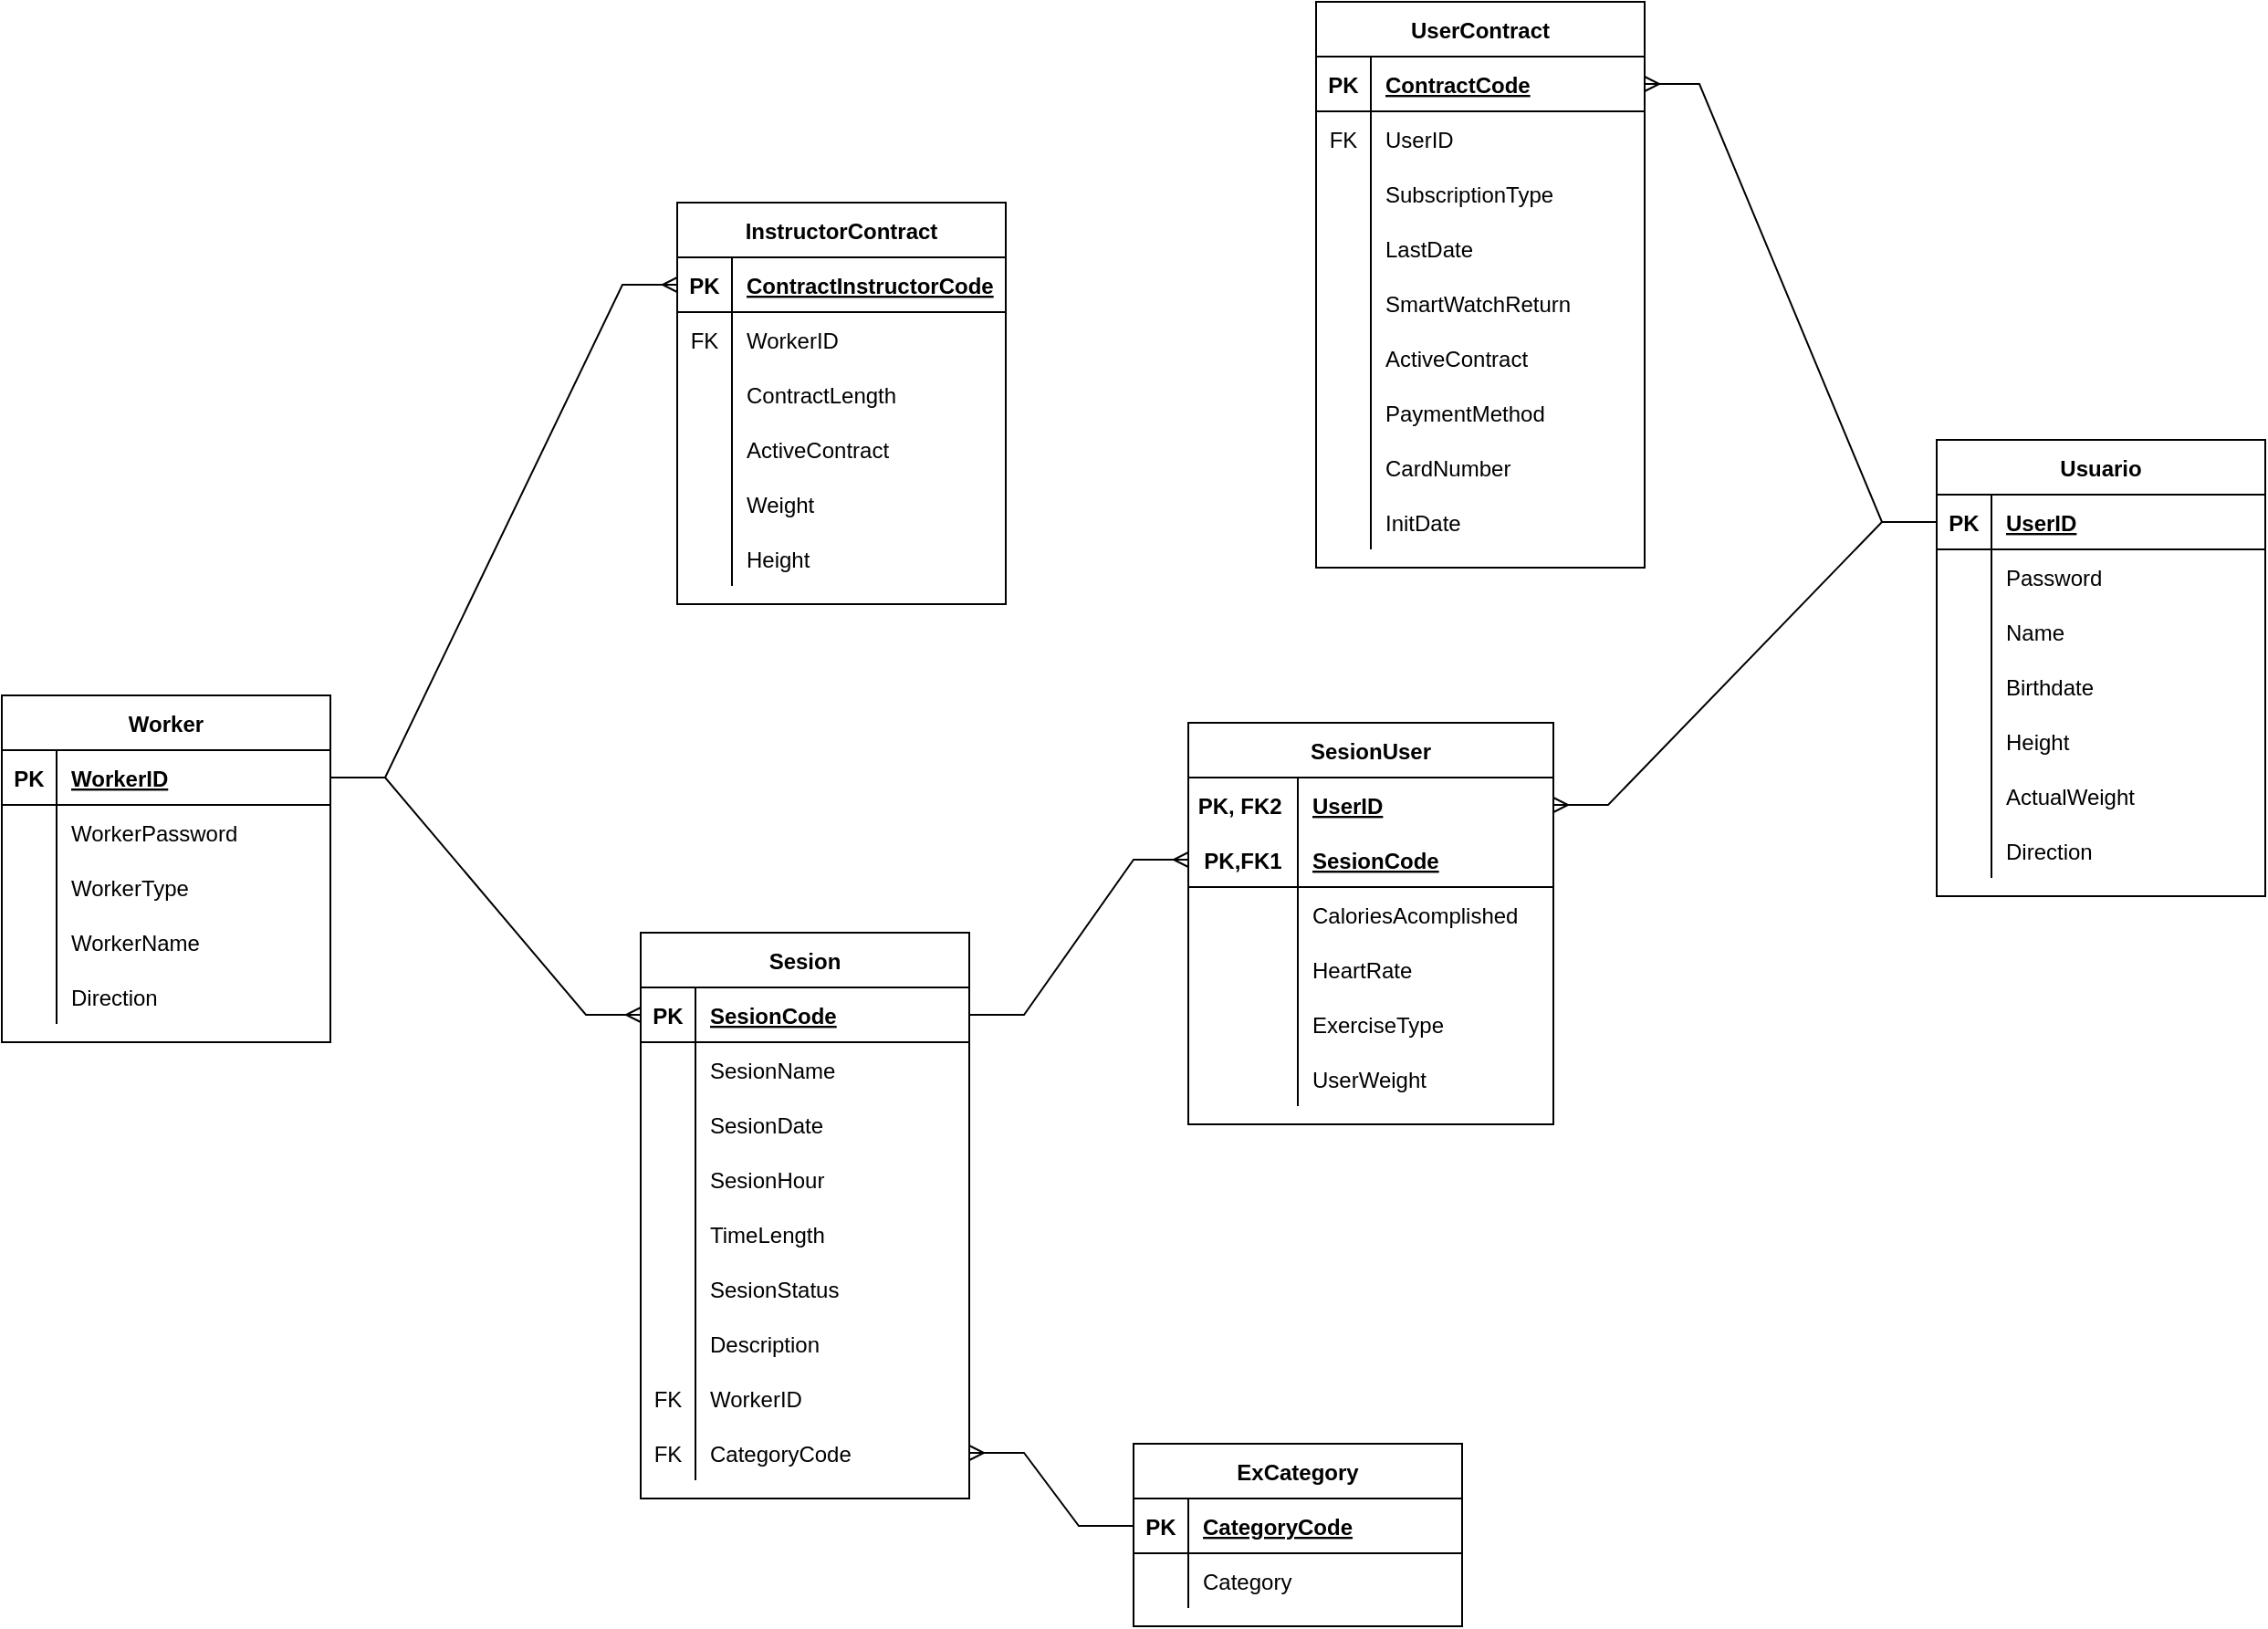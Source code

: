 <mxfile version="20.4.1" type="device"><diagram id="2wu5VuCQ81e-Qi7Xq5Xf" name="Page-1"><mxGraphModel dx="1895" dy="1621" grid="1" gridSize="10" guides="1" tooltips="1" connect="1" arrows="1" fold="1" page="1" pageScale="1" pageWidth="827" pageHeight="1169" math="0" shadow="0"><root><mxCell id="0"/><mxCell id="1" parent="0"/><mxCell id="3SEWn4hXWd2Xl6U1irHS-1" value="Usuario" style="shape=table;startSize=30;container=1;collapsible=1;childLayout=tableLayout;fixedRows=1;rowLines=0;fontStyle=1;align=center;resizeLast=1;" parent="1" vertex="1"><mxGeometry x="950" y="-30" width="180" height="250" as="geometry"/></mxCell><mxCell id="3SEWn4hXWd2Xl6U1irHS-2" value="" style="shape=tableRow;horizontal=0;startSize=0;swimlaneHead=0;swimlaneBody=0;fillColor=none;collapsible=0;dropTarget=0;points=[[0,0.5],[1,0.5]];portConstraint=eastwest;top=0;left=0;right=0;bottom=1;" parent="3SEWn4hXWd2Xl6U1irHS-1" vertex="1"><mxGeometry y="30" width="180" height="30" as="geometry"/></mxCell><mxCell id="3SEWn4hXWd2Xl6U1irHS-3" value="PK" style="shape=partialRectangle;connectable=0;fillColor=none;top=0;left=0;bottom=0;right=0;fontStyle=1;overflow=hidden;" parent="3SEWn4hXWd2Xl6U1irHS-2" vertex="1"><mxGeometry width="30" height="30" as="geometry"><mxRectangle width="30" height="30" as="alternateBounds"/></mxGeometry></mxCell><mxCell id="3SEWn4hXWd2Xl6U1irHS-4" value="UserID" style="shape=partialRectangle;connectable=0;fillColor=none;top=0;left=0;bottom=0;right=0;align=left;spacingLeft=6;fontStyle=5;overflow=hidden;" parent="3SEWn4hXWd2Xl6U1irHS-2" vertex="1"><mxGeometry x="30" width="150" height="30" as="geometry"><mxRectangle width="150" height="30" as="alternateBounds"/></mxGeometry></mxCell><mxCell id="QsmNoFW1q3Czx8_LnuzQ-4" style="shape=tableRow;horizontal=0;startSize=0;swimlaneHead=0;swimlaneBody=0;fillColor=none;collapsible=0;dropTarget=0;points=[[0,0.5],[1,0.5]];portConstraint=eastwest;top=0;left=0;right=0;bottom=0;" parent="3SEWn4hXWd2Xl6U1irHS-1" vertex="1"><mxGeometry y="60" width="180" height="30" as="geometry"/></mxCell><mxCell id="QsmNoFW1q3Czx8_LnuzQ-5" style="shape=partialRectangle;connectable=0;fillColor=none;top=0;left=0;bottom=0;right=0;editable=1;overflow=hidden;" parent="QsmNoFW1q3Czx8_LnuzQ-4" vertex="1"><mxGeometry width="30" height="30" as="geometry"><mxRectangle width="30" height="30" as="alternateBounds"/></mxGeometry></mxCell><mxCell id="QsmNoFW1q3Czx8_LnuzQ-6" value="Password" style="shape=partialRectangle;connectable=0;fillColor=none;top=0;left=0;bottom=0;right=0;align=left;spacingLeft=6;overflow=hidden;" parent="QsmNoFW1q3Czx8_LnuzQ-4" vertex="1"><mxGeometry x="30" width="150" height="30" as="geometry"><mxRectangle width="150" height="30" as="alternateBounds"/></mxGeometry></mxCell><mxCell id="3SEWn4hXWd2Xl6U1irHS-5" value="" style="shape=tableRow;horizontal=0;startSize=0;swimlaneHead=0;swimlaneBody=0;fillColor=none;collapsible=0;dropTarget=0;points=[[0,0.5],[1,0.5]];portConstraint=eastwest;top=0;left=0;right=0;bottom=0;" parent="3SEWn4hXWd2Xl6U1irHS-1" vertex="1"><mxGeometry y="90" width="180" height="30" as="geometry"/></mxCell><mxCell id="3SEWn4hXWd2Xl6U1irHS-6" value="" style="shape=partialRectangle;connectable=0;fillColor=none;top=0;left=0;bottom=0;right=0;editable=1;overflow=hidden;" parent="3SEWn4hXWd2Xl6U1irHS-5" vertex="1"><mxGeometry width="30" height="30" as="geometry"><mxRectangle width="30" height="30" as="alternateBounds"/></mxGeometry></mxCell><mxCell id="3SEWn4hXWd2Xl6U1irHS-7" value="Name" style="shape=partialRectangle;connectable=0;fillColor=none;top=0;left=0;bottom=0;right=0;align=left;spacingLeft=6;overflow=hidden;" parent="3SEWn4hXWd2Xl6U1irHS-5" vertex="1"><mxGeometry x="30" width="150" height="30" as="geometry"><mxRectangle width="150" height="30" as="alternateBounds"/></mxGeometry></mxCell><mxCell id="3SEWn4hXWd2Xl6U1irHS-8" value="" style="shape=tableRow;horizontal=0;startSize=0;swimlaneHead=0;swimlaneBody=0;fillColor=none;collapsible=0;dropTarget=0;points=[[0,0.5],[1,0.5]];portConstraint=eastwest;top=0;left=0;right=0;bottom=0;" parent="3SEWn4hXWd2Xl6U1irHS-1" vertex="1"><mxGeometry y="120" width="180" height="30" as="geometry"/></mxCell><mxCell id="3SEWn4hXWd2Xl6U1irHS-9" value="" style="shape=partialRectangle;connectable=0;fillColor=none;top=0;left=0;bottom=0;right=0;editable=1;overflow=hidden;" parent="3SEWn4hXWd2Xl6U1irHS-8" vertex="1"><mxGeometry width="30" height="30" as="geometry"><mxRectangle width="30" height="30" as="alternateBounds"/></mxGeometry></mxCell><mxCell id="3SEWn4hXWd2Xl6U1irHS-10" value="Birthdate" style="shape=partialRectangle;connectable=0;fillColor=none;top=0;left=0;bottom=0;right=0;align=left;spacingLeft=6;overflow=hidden;" parent="3SEWn4hXWd2Xl6U1irHS-8" vertex="1"><mxGeometry x="30" width="150" height="30" as="geometry"><mxRectangle width="150" height="30" as="alternateBounds"/></mxGeometry></mxCell><mxCell id="3SEWn4hXWd2Xl6U1irHS-11" value="" style="shape=tableRow;horizontal=0;startSize=0;swimlaneHead=0;swimlaneBody=0;fillColor=none;collapsible=0;dropTarget=0;points=[[0,0.5],[1,0.5]];portConstraint=eastwest;top=0;left=0;right=0;bottom=0;" parent="3SEWn4hXWd2Xl6U1irHS-1" vertex="1"><mxGeometry y="150" width="180" height="30" as="geometry"/></mxCell><mxCell id="3SEWn4hXWd2Xl6U1irHS-12" value="" style="shape=partialRectangle;connectable=0;fillColor=none;top=0;left=0;bottom=0;right=0;editable=1;overflow=hidden;" parent="3SEWn4hXWd2Xl6U1irHS-11" vertex="1"><mxGeometry width="30" height="30" as="geometry"><mxRectangle width="30" height="30" as="alternateBounds"/></mxGeometry></mxCell><mxCell id="3SEWn4hXWd2Xl6U1irHS-13" value="Height" style="shape=partialRectangle;connectable=0;fillColor=none;top=0;left=0;bottom=0;right=0;align=left;spacingLeft=6;overflow=hidden;" parent="3SEWn4hXWd2Xl6U1irHS-11" vertex="1"><mxGeometry x="30" width="150" height="30" as="geometry"><mxRectangle width="150" height="30" as="alternateBounds"/></mxGeometry></mxCell><mxCell id="3SEWn4hXWd2Xl6U1irHS-14" style="shape=tableRow;horizontal=0;startSize=0;swimlaneHead=0;swimlaneBody=0;fillColor=none;collapsible=0;dropTarget=0;points=[[0,0.5],[1,0.5]];portConstraint=eastwest;top=0;left=0;right=0;bottom=0;" parent="3SEWn4hXWd2Xl6U1irHS-1" vertex="1"><mxGeometry y="180" width="180" height="30" as="geometry"/></mxCell><mxCell id="3SEWn4hXWd2Xl6U1irHS-15" style="shape=partialRectangle;connectable=0;fillColor=none;top=0;left=0;bottom=0;right=0;editable=1;overflow=hidden;" parent="3SEWn4hXWd2Xl6U1irHS-14" vertex="1"><mxGeometry width="30" height="30" as="geometry"><mxRectangle width="30" height="30" as="alternateBounds"/></mxGeometry></mxCell><mxCell id="3SEWn4hXWd2Xl6U1irHS-16" value="ActualWeight" style="shape=partialRectangle;connectable=0;fillColor=none;top=0;left=0;bottom=0;right=0;align=left;spacingLeft=6;overflow=hidden;" parent="3SEWn4hXWd2Xl6U1irHS-14" vertex="1"><mxGeometry x="30" width="150" height="30" as="geometry"><mxRectangle width="150" height="30" as="alternateBounds"/></mxGeometry></mxCell><mxCell id="3SEWn4hXWd2Xl6U1irHS-46" style="shape=tableRow;horizontal=0;startSize=0;swimlaneHead=0;swimlaneBody=0;fillColor=none;collapsible=0;dropTarget=0;points=[[0,0.5],[1,0.5]];portConstraint=eastwest;top=0;left=0;right=0;bottom=0;" parent="3SEWn4hXWd2Xl6U1irHS-1" vertex="1"><mxGeometry y="210" width="180" height="30" as="geometry"/></mxCell><mxCell id="3SEWn4hXWd2Xl6U1irHS-47" style="shape=partialRectangle;connectable=0;fillColor=none;top=0;left=0;bottom=0;right=0;editable=1;overflow=hidden;" parent="3SEWn4hXWd2Xl6U1irHS-46" vertex="1"><mxGeometry width="30" height="30" as="geometry"><mxRectangle width="30" height="30" as="alternateBounds"/></mxGeometry></mxCell><mxCell id="3SEWn4hXWd2Xl6U1irHS-48" value="Direction" style="shape=partialRectangle;connectable=0;fillColor=none;top=0;left=0;bottom=0;right=0;align=left;spacingLeft=6;overflow=hidden;" parent="3SEWn4hXWd2Xl6U1irHS-46" vertex="1"><mxGeometry x="30" width="150" height="30" as="geometry"><mxRectangle width="150" height="30" as="alternateBounds"/></mxGeometry></mxCell><mxCell id="3SEWn4hXWd2Xl6U1irHS-20" value="Worker" style="shape=table;startSize=30;container=1;collapsible=1;childLayout=tableLayout;fixedRows=1;rowLines=0;fontStyle=1;align=center;resizeLast=1;" parent="1" vertex="1"><mxGeometry x="-110" y="110" width="180" height="190" as="geometry"/></mxCell><mxCell id="3SEWn4hXWd2Xl6U1irHS-21" value="" style="shape=tableRow;horizontal=0;startSize=0;swimlaneHead=0;swimlaneBody=0;fillColor=none;collapsible=0;dropTarget=0;points=[[0,0.5],[1,0.5]];portConstraint=eastwest;top=0;left=0;right=0;bottom=1;" parent="3SEWn4hXWd2Xl6U1irHS-20" vertex="1"><mxGeometry y="30" width="180" height="30" as="geometry"/></mxCell><mxCell id="3SEWn4hXWd2Xl6U1irHS-22" value="PK" style="shape=partialRectangle;connectable=0;fillColor=none;top=0;left=0;bottom=0;right=0;fontStyle=1;overflow=hidden;" parent="3SEWn4hXWd2Xl6U1irHS-21" vertex="1"><mxGeometry width="30" height="30" as="geometry"><mxRectangle width="30" height="30" as="alternateBounds"/></mxGeometry></mxCell><mxCell id="3SEWn4hXWd2Xl6U1irHS-23" value="WorkerID" style="shape=partialRectangle;connectable=0;fillColor=none;top=0;left=0;bottom=0;right=0;align=left;spacingLeft=6;fontStyle=5;overflow=hidden;" parent="3SEWn4hXWd2Xl6U1irHS-21" vertex="1"><mxGeometry x="30" width="150" height="30" as="geometry"><mxRectangle width="150" height="30" as="alternateBounds"/></mxGeometry></mxCell><mxCell id="3SEWn4hXWd2Xl6U1irHS-24" value="" style="shape=tableRow;horizontal=0;startSize=0;swimlaneHead=0;swimlaneBody=0;fillColor=none;collapsible=0;dropTarget=0;points=[[0,0.5],[1,0.5]];portConstraint=eastwest;top=0;left=0;right=0;bottom=0;" parent="3SEWn4hXWd2Xl6U1irHS-20" vertex="1"><mxGeometry y="60" width="180" height="30" as="geometry"/></mxCell><mxCell id="3SEWn4hXWd2Xl6U1irHS-25" value="" style="shape=partialRectangle;connectable=0;fillColor=none;top=0;left=0;bottom=0;right=0;editable=1;overflow=hidden;" parent="3SEWn4hXWd2Xl6U1irHS-24" vertex="1"><mxGeometry width="30" height="30" as="geometry"><mxRectangle width="30" height="30" as="alternateBounds"/></mxGeometry></mxCell><mxCell id="3SEWn4hXWd2Xl6U1irHS-26" value="WorkerPassword" style="shape=partialRectangle;connectable=0;fillColor=none;top=0;left=0;bottom=0;right=0;align=left;spacingLeft=6;overflow=hidden;" parent="3SEWn4hXWd2Xl6U1irHS-24" vertex="1"><mxGeometry x="30" width="150" height="30" as="geometry"><mxRectangle width="150" height="30" as="alternateBounds"/></mxGeometry></mxCell><mxCell id="uvGZCK8V1B2sqgAvfeRW-10" value="" style="shape=tableRow;horizontal=0;startSize=0;swimlaneHead=0;swimlaneBody=0;fillColor=none;collapsible=0;dropTarget=0;points=[[0,0.5],[1,0.5]];portConstraint=eastwest;top=0;left=0;right=0;bottom=0;" vertex="1" parent="3SEWn4hXWd2Xl6U1irHS-20"><mxGeometry y="90" width="180" height="30" as="geometry"/></mxCell><mxCell id="uvGZCK8V1B2sqgAvfeRW-11" value="" style="shape=partialRectangle;connectable=0;fillColor=none;top=0;left=0;bottom=0;right=0;editable=1;overflow=hidden;" vertex="1" parent="uvGZCK8V1B2sqgAvfeRW-10"><mxGeometry width="30" height="30" as="geometry"><mxRectangle width="30" height="30" as="alternateBounds"/></mxGeometry></mxCell><mxCell id="uvGZCK8V1B2sqgAvfeRW-12" value="WorkerType" style="shape=partialRectangle;connectable=0;fillColor=none;top=0;left=0;bottom=0;right=0;align=left;spacingLeft=6;overflow=hidden;" vertex="1" parent="uvGZCK8V1B2sqgAvfeRW-10"><mxGeometry x="30" width="150" height="30" as="geometry"><mxRectangle width="150" height="30" as="alternateBounds"/></mxGeometry></mxCell><mxCell id="3SEWn4hXWd2Xl6U1irHS-27" value="" style="shape=tableRow;horizontal=0;startSize=0;swimlaneHead=0;swimlaneBody=0;fillColor=none;collapsible=0;dropTarget=0;points=[[0,0.5],[1,0.5]];portConstraint=eastwest;top=0;left=0;right=0;bottom=0;" parent="3SEWn4hXWd2Xl6U1irHS-20" vertex="1"><mxGeometry y="120" width="180" height="30" as="geometry"/></mxCell><mxCell id="3SEWn4hXWd2Xl6U1irHS-28" value="" style="shape=partialRectangle;connectable=0;fillColor=none;top=0;left=0;bottom=0;right=0;editable=1;overflow=hidden;" parent="3SEWn4hXWd2Xl6U1irHS-27" vertex="1"><mxGeometry width="30" height="30" as="geometry"><mxRectangle width="30" height="30" as="alternateBounds"/></mxGeometry></mxCell><mxCell id="3SEWn4hXWd2Xl6U1irHS-29" value="WorkerName" style="shape=partialRectangle;connectable=0;fillColor=none;top=0;left=0;bottom=0;right=0;align=left;spacingLeft=6;overflow=hidden;" parent="3SEWn4hXWd2Xl6U1irHS-27" vertex="1"><mxGeometry x="30" width="150" height="30" as="geometry"><mxRectangle width="150" height="30" as="alternateBounds"/></mxGeometry></mxCell><mxCell id="3SEWn4hXWd2Xl6U1irHS-30" value="" style="shape=tableRow;horizontal=0;startSize=0;swimlaneHead=0;swimlaneBody=0;fillColor=none;collapsible=0;dropTarget=0;points=[[0,0.5],[1,0.5]];portConstraint=eastwest;top=0;left=0;right=0;bottom=0;" parent="3SEWn4hXWd2Xl6U1irHS-20" vertex="1"><mxGeometry y="150" width="180" height="30" as="geometry"/></mxCell><mxCell id="3SEWn4hXWd2Xl6U1irHS-31" value="" style="shape=partialRectangle;connectable=0;fillColor=none;top=0;left=0;bottom=0;right=0;editable=1;overflow=hidden;" parent="3SEWn4hXWd2Xl6U1irHS-30" vertex="1"><mxGeometry width="30" height="30" as="geometry"><mxRectangle width="30" height="30" as="alternateBounds"/></mxGeometry></mxCell><mxCell id="3SEWn4hXWd2Xl6U1irHS-32" value="Direction" style="shape=partialRectangle;connectable=0;fillColor=none;top=0;left=0;bottom=0;right=0;align=left;spacingLeft=6;overflow=hidden;" parent="3SEWn4hXWd2Xl6U1irHS-30" vertex="1"><mxGeometry x="30" width="150" height="30" as="geometry"><mxRectangle width="150" height="30" as="alternateBounds"/></mxGeometry></mxCell><mxCell id="3SEWn4hXWd2Xl6U1irHS-33" value="Sesion" style="shape=table;startSize=30;container=1;collapsible=1;childLayout=tableLayout;fixedRows=1;rowLines=0;fontStyle=1;align=center;resizeLast=1;" parent="1" vertex="1"><mxGeometry x="240" y="240" width="180" height="310" as="geometry"/></mxCell><mxCell id="3SEWn4hXWd2Xl6U1irHS-34" value="" style="shape=tableRow;horizontal=0;startSize=0;swimlaneHead=0;swimlaneBody=0;fillColor=none;collapsible=0;dropTarget=0;points=[[0,0.5],[1,0.5]];portConstraint=eastwest;top=0;left=0;right=0;bottom=1;" parent="3SEWn4hXWd2Xl6U1irHS-33" vertex="1"><mxGeometry y="30" width="180" height="30" as="geometry"/></mxCell><mxCell id="3SEWn4hXWd2Xl6U1irHS-35" value="PK" style="shape=partialRectangle;connectable=0;fillColor=none;top=0;left=0;bottom=0;right=0;fontStyle=1;overflow=hidden;" parent="3SEWn4hXWd2Xl6U1irHS-34" vertex="1"><mxGeometry width="30" height="30" as="geometry"><mxRectangle width="30" height="30" as="alternateBounds"/></mxGeometry></mxCell><mxCell id="3SEWn4hXWd2Xl6U1irHS-36" value="SesionCode" style="shape=partialRectangle;connectable=0;fillColor=none;top=0;left=0;bottom=0;right=0;align=left;spacingLeft=6;fontStyle=5;overflow=hidden;" parent="3SEWn4hXWd2Xl6U1irHS-34" vertex="1"><mxGeometry x="30" width="150" height="30" as="geometry"><mxRectangle width="150" height="30" as="alternateBounds"/></mxGeometry></mxCell><mxCell id="QsmNoFW1q3Czx8_LnuzQ-111" style="shape=tableRow;horizontal=0;startSize=0;swimlaneHead=0;swimlaneBody=0;fillColor=none;collapsible=0;dropTarget=0;points=[[0,0.5],[1,0.5]];portConstraint=eastwest;top=0;left=0;right=0;bottom=0;" parent="3SEWn4hXWd2Xl6U1irHS-33" vertex="1"><mxGeometry y="60" width="180" height="30" as="geometry"/></mxCell><mxCell id="QsmNoFW1q3Czx8_LnuzQ-112" style="shape=partialRectangle;connectable=0;fillColor=none;top=0;left=0;bottom=0;right=0;editable=1;overflow=hidden;" parent="QsmNoFW1q3Czx8_LnuzQ-111" vertex="1"><mxGeometry width="30" height="30" as="geometry"><mxRectangle width="30" height="30" as="alternateBounds"/></mxGeometry></mxCell><mxCell id="QsmNoFW1q3Czx8_LnuzQ-113" value="SesionName" style="shape=partialRectangle;connectable=0;fillColor=none;top=0;left=0;bottom=0;right=0;align=left;spacingLeft=6;overflow=hidden;" parent="QsmNoFW1q3Czx8_LnuzQ-111" vertex="1"><mxGeometry x="30" width="150" height="30" as="geometry"><mxRectangle width="150" height="30" as="alternateBounds"/></mxGeometry></mxCell><mxCell id="3SEWn4hXWd2Xl6U1irHS-37" value="" style="shape=tableRow;horizontal=0;startSize=0;swimlaneHead=0;swimlaneBody=0;fillColor=none;collapsible=0;dropTarget=0;points=[[0,0.5],[1,0.5]];portConstraint=eastwest;top=0;left=0;right=0;bottom=0;" parent="3SEWn4hXWd2Xl6U1irHS-33" vertex="1"><mxGeometry y="90" width="180" height="30" as="geometry"/></mxCell><mxCell id="3SEWn4hXWd2Xl6U1irHS-38" value="" style="shape=partialRectangle;connectable=0;fillColor=none;top=0;left=0;bottom=0;right=0;editable=1;overflow=hidden;" parent="3SEWn4hXWd2Xl6U1irHS-37" vertex="1"><mxGeometry width="30" height="30" as="geometry"><mxRectangle width="30" height="30" as="alternateBounds"/></mxGeometry></mxCell><mxCell id="3SEWn4hXWd2Xl6U1irHS-39" value="SesionDate" style="shape=partialRectangle;connectable=0;fillColor=none;top=0;left=0;bottom=0;right=0;align=left;spacingLeft=6;overflow=hidden;" parent="3SEWn4hXWd2Xl6U1irHS-37" vertex="1"><mxGeometry x="30" width="150" height="30" as="geometry"><mxRectangle width="150" height="30" as="alternateBounds"/></mxGeometry></mxCell><mxCell id="3SEWn4hXWd2Xl6U1irHS-40" value="" style="shape=tableRow;horizontal=0;startSize=0;swimlaneHead=0;swimlaneBody=0;fillColor=none;collapsible=0;dropTarget=0;points=[[0,0.5],[1,0.5]];portConstraint=eastwest;top=0;left=0;right=0;bottom=0;" parent="3SEWn4hXWd2Xl6U1irHS-33" vertex="1"><mxGeometry y="120" width="180" height="30" as="geometry"/></mxCell><mxCell id="3SEWn4hXWd2Xl6U1irHS-41" value="" style="shape=partialRectangle;connectable=0;fillColor=none;top=0;left=0;bottom=0;right=0;editable=1;overflow=hidden;" parent="3SEWn4hXWd2Xl6U1irHS-40" vertex="1"><mxGeometry width="30" height="30" as="geometry"><mxRectangle width="30" height="30" as="alternateBounds"/></mxGeometry></mxCell><mxCell id="3SEWn4hXWd2Xl6U1irHS-42" value="SesionHour" style="shape=partialRectangle;connectable=0;fillColor=none;top=0;left=0;bottom=0;right=0;align=left;spacingLeft=6;overflow=hidden;" parent="3SEWn4hXWd2Xl6U1irHS-40" vertex="1"><mxGeometry x="30" width="150" height="30" as="geometry"><mxRectangle width="150" height="30" as="alternateBounds"/></mxGeometry></mxCell><mxCell id="uvGZCK8V1B2sqgAvfeRW-16" value="" style="shape=tableRow;horizontal=0;startSize=0;swimlaneHead=0;swimlaneBody=0;fillColor=none;collapsible=0;dropTarget=0;points=[[0,0.5],[1,0.5]];portConstraint=eastwest;top=0;left=0;right=0;bottom=0;" vertex="1" parent="3SEWn4hXWd2Xl6U1irHS-33"><mxGeometry y="150" width="180" height="30" as="geometry"/></mxCell><mxCell id="uvGZCK8V1B2sqgAvfeRW-17" value="" style="shape=partialRectangle;connectable=0;fillColor=none;top=0;left=0;bottom=0;right=0;editable=1;overflow=hidden;" vertex="1" parent="uvGZCK8V1B2sqgAvfeRW-16"><mxGeometry width="30" height="30" as="geometry"><mxRectangle width="30" height="30" as="alternateBounds"/></mxGeometry></mxCell><mxCell id="uvGZCK8V1B2sqgAvfeRW-18" value="TimeLength" style="shape=partialRectangle;connectable=0;fillColor=none;top=0;left=0;bottom=0;right=0;align=left;spacingLeft=6;overflow=hidden;" vertex="1" parent="uvGZCK8V1B2sqgAvfeRW-16"><mxGeometry x="30" width="150" height="30" as="geometry"><mxRectangle width="150" height="30" as="alternateBounds"/></mxGeometry></mxCell><mxCell id="QsmNoFW1q3Czx8_LnuzQ-7" style="shape=tableRow;horizontal=0;startSize=0;swimlaneHead=0;swimlaneBody=0;fillColor=none;collapsible=0;dropTarget=0;points=[[0,0.5],[1,0.5]];portConstraint=eastwest;top=0;left=0;right=0;bottom=0;" parent="3SEWn4hXWd2Xl6U1irHS-33" vertex="1"><mxGeometry y="180" width="180" height="30" as="geometry"/></mxCell><mxCell id="QsmNoFW1q3Czx8_LnuzQ-8" style="shape=partialRectangle;connectable=0;fillColor=none;top=0;left=0;bottom=0;right=0;editable=1;overflow=hidden;" parent="QsmNoFW1q3Czx8_LnuzQ-7" vertex="1"><mxGeometry width="30" height="30" as="geometry"><mxRectangle width="30" height="30" as="alternateBounds"/></mxGeometry></mxCell><mxCell id="QsmNoFW1q3Czx8_LnuzQ-9" value="SesionStatus" style="shape=partialRectangle;connectable=0;fillColor=none;top=0;left=0;bottom=0;right=0;align=left;spacingLeft=6;overflow=hidden;" parent="QsmNoFW1q3Czx8_LnuzQ-7" vertex="1"><mxGeometry x="30" width="150" height="30" as="geometry"><mxRectangle width="150" height="30" as="alternateBounds"/></mxGeometry></mxCell><mxCell id="QsmNoFW1q3Czx8_LnuzQ-10" style="shape=tableRow;horizontal=0;startSize=0;swimlaneHead=0;swimlaneBody=0;fillColor=none;collapsible=0;dropTarget=0;points=[[0,0.5],[1,0.5]];portConstraint=eastwest;top=0;left=0;right=0;bottom=0;" parent="3SEWn4hXWd2Xl6U1irHS-33" vertex="1"><mxGeometry y="210" width="180" height="30" as="geometry"/></mxCell><mxCell id="QsmNoFW1q3Czx8_LnuzQ-11" style="shape=partialRectangle;connectable=0;fillColor=none;top=0;left=0;bottom=0;right=0;editable=1;overflow=hidden;" parent="QsmNoFW1q3Czx8_LnuzQ-10" vertex="1"><mxGeometry width="30" height="30" as="geometry"><mxRectangle width="30" height="30" as="alternateBounds"/></mxGeometry></mxCell><mxCell id="QsmNoFW1q3Czx8_LnuzQ-12" value="Description" style="shape=partialRectangle;connectable=0;fillColor=none;top=0;left=0;bottom=0;right=0;align=left;spacingLeft=6;overflow=hidden;" parent="QsmNoFW1q3Czx8_LnuzQ-10" vertex="1"><mxGeometry x="30" width="150" height="30" as="geometry"><mxRectangle width="150" height="30" as="alternateBounds"/></mxGeometry></mxCell><mxCell id="3SEWn4hXWd2Xl6U1irHS-43" value="" style="shape=tableRow;horizontal=0;startSize=0;swimlaneHead=0;swimlaneBody=0;fillColor=none;collapsible=0;dropTarget=0;points=[[0,0.5],[1,0.5]];portConstraint=eastwest;top=0;left=0;right=0;bottom=0;" parent="3SEWn4hXWd2Xl6U1irHS-33" vertex="1"><mxGeometry y="240" width="180" height="30" as="geometry"/></mxCell><mxCell id="3SEWn4hXWd2Xl6U1irHS-44" value="FK" style="shape=partialRectangle;connectable=0;fillColor=none;top=0;left=0;bottom=0;right=0;editable=1;overflow=hidden;" parent="3SEWn4hXWd2Xl6U1irHS-43" vertex="1"><mxGeometry width="30" height="30" as="geometry"><mxRectangle width="30" height="30" as="alternateBounds"/></mxGeometry></mxCell><mxCell id="3SEWn4hXWd2Xl6U1irHS-45" value="WorkerID" style="shape=partialRectangle;connectable=0;fillColor=none;top=0;left=0;bottom=0;right=0;align=left;spacingLeft=6;overflow=hidden;" parent="3SEWn4hXWd2Xl6U1irHS-43" vertex="1"><mxGeometry x="30" width="150" height="30" as="geometry"><mxRectangle width="150" height="30" as="alternateBounds"/></mxGeometry></mxCell><mxCell id="3SEWn4hXWd2Xl6U1irHS-70" style="shape=tableRow;horizontal=0;startSize=0;swimlaneHead=0;swimlaneBody=0;fillColor=none;collapsible=0;dropTarget=0;points=[[0,0.5],[1,0.5]];portConstraint=eastwest;top=0;left=0;right=0;bottom=0;" parent="3SEWn4hXWd2Xl6U1irHS-33" vertex="1"><mxGeometry y="270" width="180" height="30" as="geometry"/></mxCell><mxCell id="3SEWn4hXWd2Xl6U1irHS-71" value="FK" style="shape=partialRectangle;connectable=0;fillColor=none;top=0;left=0;bottom=0;right=0;editable=1;overflow=hidden;" parent="3SEWn4hXWd2Xl6U1irHS-70" vertex="1"><mxGeometry width="30" height="30" as="geometry"><mxRectangle width="30" height="30" as="alternateBounds"/></mxGeometry></mxCell><mxCell id="3SEWn4hXWd2Xl6U1irHS-72" value="CategoryCode" style="shape=partialRectangle;connectable=0;fillColor=none;top=0;left=0;bottom=0;right=0;align=left;spacingLeft=6;overflow=hidden;" parent="3SEWn4hXWd2Xl6U1irHS-70" vertex="1"><mxGeometry x="30" width="150" height="30" as="geometry"><mxRectangle width="150" height="30" as="alternateBounds"/></mxGeometry></mxCell><mxCell id="3SEWn4hXWd2Xl6U1irHS-57" value="ExCategory" style="shape=table;startSize=30;container=1;collapsible=1;childLayout=tableLayout;fixedRows=1;rowLines=0;fontStyle=1;align=center;resizeLast=1;" parent="1" vertex="1"><mxGeometry x="510" y="520" width="180" height="100" as="geometry"/></mxCell><mxCell id="3SEWn4hXWd2Xl6U1irHS-58" value="" style="shape=tableRow;horizontal=0;startSize=0;swimlaneHead=0;swimlaneBody=0;fillColor=none;collapsible=0;dropTarget=0;points=[[0,0.5],[1,0.5]];portConstraint=eastwest;top=0;left=0;right=0;bottom=1;" parent="3SEWn4hXWd2Xl6U1irHS-57" vertex="1"><mxGeometry y="30" width="180" height="30" as="geometry"/></mxCell><mxCell id="3SEWn4hXWd2Xl6U1irHS-59" value="PK" style="shape=partialRectangle;connectable=0;fillColor=none;top=0;left=0;bottom=0;right=0;fontStyle=1;overflow=hidden;" parent="3SEWn4hXWd2Xl6U1irHS-58" vertex="1"><mxGeometry width="30" height="30" as="geometry"><mxRectangle width="30" height="30" as="alternateBounds"/></mxGeometry></mxCell><mxCell id="3SEWn4hXWd2Xl6U1irHS-60" value="CategoryCode" style="shape=partialRectangle;connectable=0;fillColor=none;top=0;left=0;bottom=0;right=0;align=left;spacingLeft=6;fontStyle=5;overflow=hidden;" parent="3SEWn4hXWd2Xl6U1irHS-58" vertex="1"><mxGeometry x="30" width="150" height="30" as="geometry"><mxRectangle width="150" height="30" as="alternateBounds"/></mxGeometry></mxCell><mxCell id="3SEWn4hXWd2Xl6U1irHS-61" value="" style="shape=tableRow;horizontal=0;startSize=0;swimlaneHead=0;swimlaneBody=0;fillColor=none;collapsible=0;dropTarget=0;points=[[0,0.5],[1,0.5]];portConstraint=eastwest;top=0;left=0;right=0;bottom=0;" parent="3SEWn4hXWd2Xl6U1irHS-57" vertex="1"><mxGeometry y="60" width="180" height="30" as="geometry"/></mxCell><mxCell id="3SEWn4hXWd2Xl6U1irHS-62" value="" style="shape=partialRectangle;connectable=0;fillColor=none;top=0;left=0;bottom=0;right=0;editable=1;overflow=hidden;" parent="3SEWn4hXWd2Xl6U1irHS-61" vertex="1"><mxGeometry width="30" height="30" as="geometry"><mxRectangle width="30" height="30" as="alternateBounds"/></mxGeometry></mxCell><mxCell id="3SEWn4hXWd2Xl6U1irHS-63" value="Category" style="shape=partialRectangle;connectable=0;fillColor=none;top=0;left=0;bottom=0;right=0;align=left;spacingLeft=6;overflow=hidden;" parent="3SEWn4hXWd2Xl6U1irHS-61" vertex="1"><mxGeometry x="30" width="150" height="30" as="geometry"><mxRectangle width="150" height="30" as="alternateBounds"/></mxGeometry></mxCell><mxCell id="3SEWn4hXWd2Xl6U1irHS-73" value="SesionUser" style="shape=table;startSize=30;container=1;collapsible=1;childLayout=tableLayout;fixedRows=1;rowLines=0;fontStyle=1;align=center;resizeLast=1;" parent="1" vertex="1"><mxGeometry x="540" y="125" width="200" height="220" as="geometry"/></mxCell><mxCell id="QsmNoFW1q3Czx8_LnuzQ-140" style="shape=tableRow;horizontal=0;startSize=0;swimlaneHead=0;swimlaneBody=0;fillColor=none;collapsible=0;dropTarget=0;points=[[0,0.5],[1,0.5]];portConstraint=eastwest;top=0;left=0;right=0;bottom=0;" parent="3SEWn4hXWd2Xl6U1irHS-73" vertex="1"><mxGeometry y="30" width="200" height="30" as="geometry"/></mxCell><mxCell id="QsmNoFW1q3Czx8_LnuzQ-141" value="PK, FK2 " style="shape=partialRectangle;connectable=0;fillColor=none;top=0;left=0;bottom=0;right=0;fontStyle=1;overflow=hidden;" parent="QsmNoFW1q3Czx8_LnuzQ-140" vertex="1"><mxGeometry width="60" height="30" as="geometry"><mxRectangle width="60" height="30" as="alternateBounds"/></mxGeometry></mxCell><mxCell id="QsmNoFW1q3Czx8_LnuzQ-142" value="UserID" style="shape=partialRectangle;connectable=0;fillColor=none;top=0;left=0;bottom=0;right=0;align=left;spacingLeft=6;fontStyle=5;overflow=hidden;" parent="QsmNoFW1q3Czx8_LnuzQ-140" vertex="1"><mxGeometry x="60" width="140" height="30" as="geometry"><mxRectangle width="140" height="30" as="alternateBounds"/></mxGeometry></mxCell><mxCell id="3SEWn4hXWd2Xl6U1irHS-89" style="shape=tableRow;horizontal=0;startSize=0;swimlaneHead=0;swimlaneBody=0;fillColor=none;collapsible=0;dropTarget=0;points=[[0,0.5],[1,0.5]];portConstraint=eastwest;top=0;left=0;right=0;bottom=1;" parent="3SEWn4hXWd2Xl6U1irHS-73" vertex="1"><mxGeometry y="60" width="200" height="30" as="geometry"/></mxCell><mxCell id="3SEWn4hXWd2Xl6U1irHS-90" value="PK,FK1" style="shape=partialRectangle;connectable=0;fillColor=none;top=0;left=0;bottom=0;right=0;fontStyle=1;overflow=hidden;" parent="3SEWn4hXWd2Xl6U1irHS-89" vertex="1"><mxGeometry width="60" height="30" as="geometry"><mxRectangle width="60" height="30" as="alternateBounds"/></mxGeometry></mxCell><mxCell id="3SEWn4hXWd2Xl6U1irHS-91" value="SesionCode" style="shape=partialRectangle;connectable=0;fillColor=none;top=0;left=0;bottom=0;right=0;align=left;spacingLeft=6;fontStyle=5;overflow=hidden;" parent="3SEWn4hXWd2Xl6U1irHS-89" vertex="1"><mxGeometry x="60" width="140" height="30" as="geometry"><mxRectangle width="140" height="30" as="alternateBounds"/></mxGeometry></mxCell><mxCell id="3SEWn4hXWd2Xl6U1irHS-80" value="" style="shape=tableRow;horizontal=0;startSize=0;swimlaneHead=0;swimlaneBody=0;fillColor=none;collapsible=0;dropTarget=0;points=[[0,0.5],[1,0.5]];portConstraint=eastwest;top=0;left=0;right=0;bottom=0;" parent="3SEWn4hXWd2Xl6U1irHS-73" vertex="1"><mxGeometry y="90" width="200" height="30" as="geometry"/></mxCell><mxCell id="3SEWn4hXWd2Xl6U1irHS-81" value="" style="shape=partialRectangle;connectable=0;fillColor=none;top=0;left=0;bottom=0;right=0;editable=1;overflow=hidden;" parent="3SEWn4hXWd2Xl6U1irHS-80" vertex="1"><mxGeometry width="60" height="30" as="geometry"><mxRectangle width="60" height="30" as="alternateBounds"/></mxGeometry></mxCell><mxCell id="3SEWn4hXWd2Xl6U1irHS-82" value="CaloriesAcomplished" style="shape=partialRectangle;connectable=0;fillColor=none;top=0;left=0;bottom=0;right=0;align=left;spacingLeft=6;overflow=hidden;" parent="3SEWn4hXWd2Xl6U1irHS-80" vertex="1"><mxGeometry x="60" width="140" height="30" as="geometry"><mxRectangle width="140" height="30" as="alternateBounds"/></mxGeometry></mxCell><mxCell id="QsmNoFW1q3Czx8_LnuzQ-145" style="shape=tableRow;horizontal=0;startSize=0;swimlaneHead=0;swimlaneBody=0;fillColor=none;collapsible=0;dropTarget=0;points=[[0,0.5],[1,0.5]];portConstraint=eastwest;top=0;left=0;right=0;bottom=0;" parent="3SEWn4hXWd2Xl6U1irHS-73" vertex="1"><mxGeometry y="120" width="200" height="30" as="geometry"/></mxCell><mxCell id="QsmNoFW1q3Czx8_LnuzQ-146" style="shape=partialRectangle;connectable=0;fillColor=none;top=0;left=0;bottom=0;right=0;editable=1;overflow=hidden;" parent="QsmNoFW1q3Czx8_LnuzQ-145" vertex="1"><mxGeometry width="60" height="30" as="geometry"><mxRectangle width="60" height="30" as="alternateBounds"/></mxGeometry></mxCell><mxCell id="QsmNoFW1q3Czx8_LnuzQ-147" value="HeartRate" style="shape=partialRectangle;connectable=0;fillColor=none;top=0;left=0;bottom=0;right=0;align=left;spacingLeft=6;overflow=hidden;" parent="QsmNoFW1q3Czx8_LnuzQ-145" vertex="1"><mxGeometry x="60" width="140" height="30" as="geometry"><mxRectangle width="140" height="30" as="alternateBounds"/></mxGeometry></mxCell><mxCell id="QsmNoFW1q3Czx8_LnuzQ-148" style="shape=tableRow;horizontal=0;startSize=0;swimlaneHead=0;swimlaneBody=0;fillColor=none;collapsible=0;dropTarget=0;points=[[0,0.5],[1,0.5]];portConstraint=eastwest;top=0;left=0;right=0;bottom=0;" parent="3SEWn4hXWd2Xl6U1irHS-73" vertex="1"><mxGeometry y="150" width="200" height="30" as="geometry"/></mxCell><mxCell id="QsmNoFW1q3Czx8_LnuzQ-149" style="shape=partialRectangle;connectable=0;fillColor=none;top=0;left=0;bottom=0;right=0;editable=1;overflow=hidden;" parent="QsmNoFW1q3Czx8_LnuzQ-148" vertex="1"><mxGeometry width="60" height="30" as="geometry"><mxRectangle width="60" height="30" as="alternateBounds"/></mxGeometry></mxCell><mxCell id="QsmNoFW1q3Czx8_LnuzQ-150" value="ExerciseType" style="shape=partialRectangle;connectable=0;fillColor=none;top=0;left=0;bottom=0;right=0;align=left;spacingLeft=6;overflow=hidden;" parent="QsmNoFW1q3Czx8_LnuzQ-148" vertex="1"><mxGeometry x="60" width="140" height="30" as="geometry"><mxRectangle width="140" height="30" as="alternateBounds"/></mxGeometry></mxCell><mxCell id="QsmNoFW1q3Czx8_LnuzQ-160" style="shape=tableRow;horizontal=0;startSize=0;swimlaneHead=0;swimlaneBody=0;fillColor=none;collapsible=0;dropTarget=0;points=[[0,0.5],[1,0.5]];portConstraint=eastwest;top=0;left=0;right=0;bottom=0;" parent="3SEWn4hXWd2Xl6U1irHS-73" vertex="1"><mxGeometry y="180" width="200" height="30" as="geometry"/></mxCell><mxCell id="QsmNoFW1q3Czx8_LnuzQ-161" style="shape=partialRectangle;connectable=0;fillColor=none;top=0;left=0;bottom=0;right=0;editable=1;overflow=hidden;" parent="QsmNoFW1q3Czx8_LnuzQ-160" vertex="1"><mxGeometry width="60" height="30" as="geometry"><mxRectangle width="60" height="30" as="alternateBounds"/></mxGeometry></mxCell><mxCell id="QsmNoFW1q3Czx8_LnuzQ-162" value="UserWeight" style="shape=partialRectangle;connectable=0;fillColor=none;top=0;left=0;bottom=0;right=0;align=left;spacingLeft=6;overflow=hidden;" parent="QsmNoFW1q3Czx8_LnuzQ-160" vertex="1"><mxGeometry x="60" width="140" height="30" as="geometry"><mxRectangle width="140" height="30" as="alternateBounds"/></mxGeometry></mxCell><mxCell id="3SEWn4hXWd2Xl6U1irHS-108" value="" style="edgeStyle=entityRelationEdgeStyle;fontSize=12;html=1;endArrow=ERmany;rounded=0;exitX=0;exitY=0.5;exitDx=0;exitDy=0;entryX=1;entryY=0.5;entryDx=0;entryDy=0;" parent="1" source="3SEWn4hXWd2Xl6U1irHS-58" target="3SEWn4hXWd2Xl6U1irHS-70" edge="1"><mxGeometry width="100" height="100" relative="1" as="geometry"><mxPoint x="490" y="670" as="sourcePoint"/><mxPoint x="590" y="570" as="targetPoint"/></mxGeometry></mxCell><mxCell id="QsmNoFW1q3Czx8_LnuzQ-13" value="UserContract" style="shape=table;startSize=30;container=1;collapsible=1;childLayout=tableLayout;fixedRows=1;rowLines=0;fontStyle=1;align=center;resizeLast=1;" parent="1" vertex="1"><mxGeometry x="610" y="-270" width="180" height="310" as="geometry"/></mxCell><mxCell id="QsmNoFW1q3Czx8_LnuzQ-14" value="" style="shape=tableRow;horizontal=0;startSize=0;swimlaneHead=0;swimlaneBody=0;fillColor=none;collapsible=0;dropTarget=0;points=[[0,0.5],[1,0.5]];portConstraint=eastwest;top=0;left=0;right=0;bottom=1;" parent="QsmNoFW1q3Czx8_LnuzQ-13" vertex="1"><mxGeometry y="30" width="180" height="30" as="geometry"/></mxCell><mxCell id="QsmNoFW1q3Czx8_LnuzQ-15" value="PK" style="shape=partialRectangle;connectable=0;fillColor=none;top=0;left=0;bottom=0;right=0;fontStyle=1;overflow=hidden;" parent="QsmNoFW1q3Czx8_LnuzQ-14" vertex="1"><mxGeometry width="30" height="30" as="geometry"><mxRectangle width="30" height="30" as="alternateBounds"/></mxGeometry></mxCell><mxCell id="QsmNoFW1q3Czx8_LnuzQ-16" value="ContractCode" style="shape=partialRectangle;connectable=0;fillColor=none;top=0;left=0;bottom=0;right=0;align=left;spacingLeft=6;fontStyle=5;overflow=hidden;" parent="QsmNoFW1q3Czx8_LnuzQ-14" vertex="1"><mxGeometry x="30" width="150" height="30" as="geometry"><mxRectangle width="150" height="30" as="alternateBounds"/></mxGeometry></mxCell><mxCell id="QsmNoFW1q3Czx8_LnuzQ-17" value="" style="shape=tableRow;horizontal=0;startSize=0;swimlaneHead=0;swimlaneBody=0;fillColor=none;collapsible=0;dropTarget=0;points=[[0,0.5],[1,0.5]];portConstraint=eastwest;top=0;left=0;right=0;bottom=0;" parent="QsmNoFW1q3Czx8_LnuzQ-13" vertex="1"><mxGeometry y="60" width="180" height="30" as="geometry"/></mxCell><mxCell id="QsmNoFW1q3Czx8_LnuzQ-18" value="FK" style="shape=partialRectangle;connectable=0;fillColor=none;top=0;left=0;bottom=0;right=0;editable=1;overflow=hidden;" parent="QsmNoFW1q3Czx8_LnuzQ-17" vertex="1"><mxGeometry width="30" height="30" as="geometry"><mxRectangle width="30" height="30" as="alternateBounds"/></mxGeometry></mxCell><mxCell id="QsmNoFW1q3Czx8_LnuzQ-19" value="UserID" style="shape=partialRectangle;connectable=0;fillColor=none;top=0;left=0;bottom=0;right=0;align=left;spacingLeft=6;overflow=hidden;" parent="QsmNoFW1q3Czx8_LnuzQ-17" vertex="1"><mxGeometry x="30" width="150" height="30" as="geometry"><mxRectangle width="150" height="30" as="alternateBounds"/></mxGeometry></mxCell><mxCell id="QsmNoFW1q3Czx8_LnuzQ-20" value="" style="shape=tableRow;horizontal=0;startSize=0;swimlaneHead=0;swimlaneBody=0;fillColor=none;collapsible=0;dropTarget=0;points=[[0,0.5],[1,0.5]];portConstraint=eastwest;top=0;left=0;right=0;bottom=0;" parent="QsmNoFW1q3Czx8_LnuzQ-13" vertex="1"><mxGeometry y="90" width="180" height="30" as="geometry"/></mxCell><mxCell id="QsmNoFW1q3Czx8_LnuzQ-21" value="" style="shape=partialRectangle;connectable=0;fillColor=none;top=0;left=0;bottom=0;right=0;editable=1;overflow=hidden;" parent="QsmNoFW1q3Czx8_LnuzQ-20" vertex="1"><mxGeometry width="30" height="30" as="geometry"><mxRectangle width="30" height="30" as="alternateBounds"/></mxGeometry></mxCell><mxCell id="QsmNoFW1q3Czx8_LnuzQ-22" value="SubscriptionType" style="shape=partialRectangle;connectable=0;fillColor=none;top=0;left=0;bottom=0;right=0;align=left;spacingLeft=6;overflow=hidden;" parent="QsmNoFW1q3Czx8_LnuzQ-20" vertex="1"><mxGeometry x="30" width="150" height="30" as="geometry"><mxRectangle width="150" height="30" as="alternateBounds"/></mxGeometry></mxCell><mxCell id="QsmNoFW1q3Czx8_LnuzQ-23" value="" style="shape=tableRow;horizontal=0;startSize=0;swimlaneHead=0;swimlaneBody=0;fillColor=none;collapsible=0;dropTarget=0;points=[[0,0.5],[1,0.5]];portConstraint=eastwest;top=0;left=0;right=0;bottom=0;" parent="QsmNoFW1q3Czx8_LnuzQ-13" vertex="1"><mxGeometry y="120" width="180" height="30" as="geometry"/></mxCell><mxCell id="QsmNoFW1q3Czx8_LnuzQ-24" value="" style="shape=partialRectangle;connectable=0;fillColor=none;top=0;left=0;bottom=0;right=0;editable=1;overflow=hidden;" parent="QsmNoFW1q3Czx8_LnuzQ-23" vertex="1"><mxGeometry width="30" height="30" as="geometry"><mxRectangle width="30" height="30" as="alternateBounds"/></mxGeometry></mxCell><mxCell id="QsmNoFW1q3Czx8_LnuzQ-25" value="LastDate" style="shape=partialRectangle;connectable=0;fillColor=none;top=0;left=0;bottom=0;right=0;align=left;spacingLeft=6;overflow=hidden;" parent="QsmNoFW1q3Czx8_LnuzQ-23" vertex="1"><mxGeometry x="30" width="150" height="30" as="geometry"><mxRectangle width="150" height="30" as="alternateBounds"/></mxGeometry></mxCell><mxCell id="QsmNoFW1q3Czx8_LnuzQ-26" style="shape=tableRow;horizontal=0;startSize=0;swimlaneHead=0;swimlaneBody=0;fillColor=none;collapsible=0;dropTarget=0;points=[[0,0.5],[1,0.5]];portConstraint=eastwest;top=0;left=0;right=0;bottom=0;" parent="QsmNoFW1q3Czx8_LnuzQ-13" vertex="1"><mxGeometry y="150" width="180" height="30" as="geometry"/></mxCell><mxCell id="QsmNoFW1q3Czx8_LnuzQ-27" style="shape=partialRectangle;connectable=0;fillColor=none;top=0;left=0;bottom=0;right=0;editable=1;overflow=hidden;" parent="QsmNoFW1q3Czx8_LnuzQ-26" vertex="1"><mxGeometry width="30" height="30" as="geometry"><mxRectangle width="30" height="30" as="alternateBounds"/></mxGeometry></mxCell><mxCell id="QsmNoFW1q3Czx8_LnuzQ-28" value="SmartWatchReturn" style="shape=partialRectangle;connectable=0;fillColor=none;top=0;left=0;bottom=0;right=0;align=left;spacingLeft=6;overflow=hidden;" parent="QsmNoFW1q3Czx8_LnuzQ-26" vertex="1"><mxGeometry x="30" width="150" height="30" as="geometry"><mxRectangle width="150" height="30" as="alternateBounds"/></mxGeometry></mxCell><mxCell id="QsmNoFW1q3Czx8_LnuzQ-29" style="shape=tableRow;horizontal=0;startSize=0;swimlaneHead=0;swimlaneBody=0;fillColor=none;collapsible=0;dropTarget=0;points=[[0,0.5],[1,0.5]];portConstraint=eastwest;top=0;left=0;right=0;bottom=0;" parent="QsmNoFW1q3Czx8_LnuzQ-13" vertex="1"><mxGeometry y="180" width="180" height="30" as="geometry"/></mxCell><mxCell id="QsmNoFW1q3Czx8_LnuzQ-30" style="shape=partialRectangle;connectable=0;fillColor=none;top=0;left=0;bottom=0;right=0;editable=1;overflow=hidden;" parent="QsmNoFW1q3Czx8_LnuzQ-29" vertex="1"><mxGeometry width="30" height="30" as="geometry"><mxRectangle width="30" height="30" as="alternateBounds"/></mxGeometry></mxCell><mxCell id="QsmNoFW1q3Czx8_LnuzQ-31" value="ActiveContract" style="shape=partialRectangle;connectable=0;fillColor=none;top=0;left=0;bottom=0;right=0;align=left;spacingLeft=6;overflow=hidden;" parent="QsmNoFW1q3Czx8_LnuzQ-29" vertex="1"><mxGeometry x="30" width="150" height="30" as="geometry"><mxRectangle width="150" height="30" as="alternateBounds"/></mxGeometry></mxCell><mxCell id="uvGZCK8V1B2sqgAvfeRW-1" style="shape=tableRow;horizontal=0;startSize=0;swimlaneHead=0;swimlaneBody=0;fillColor=none;collapsible=0;dropTarget=0;points=[[0,0.5],[1,0.5]];portConstraint=eastwest;top=0;left=0;right=0;bottom=0;" vertex="1" parent="QsmNoFW1q3Czx8_LnuzQ-13"><mxGeometry y="210" width="180" height="30" as="geometry"/></mxCell><mxCell id="uvGZCK8V1B2sqgAvfeRW-2" style="shape=partialRectangle;connectable=0;fillColor=none;top=0;left=0;bottom=0;right=0;editable=1;overflow=hidden;" vertex="1" parent="uvGZCK8V1B2sqgAvfeRW-1"><mxGeometry width="30" height="30" as="geometry"><mxRectangle width="30" height="30" as="alternateBounds"/></mxGeometry></mxCell><mxCell id="uvGZCK8V1B2sqgAvfeRW-3" value="PaymentMethod" style="shape=partialRectangle;connectable=0;fillColor=none;top=0;left=0;bottom=0;right=0;align=left;spacingLeft=6;overflow=hidden;" vertex="1" parent="uvGZCK8V1B2sqgAvfeRW-1"><mxGeometry x="30" width="150" height="30" as="geometry"><mxRectangle width="150" height="30" as="alternateBounds"/></mxGeometry></mxCell><mxCell id="uvGZCK8V1B2sqgAvfeRW-4" style="shape=tableRow;horizontal=0;startSize=0;swimlaneHead=0;swimlaneBody=0;fillColor=none;collapsible=0;dropTarget=0;points=[[0,0.5],[1,0.5]];portConstraint=eastwest;top=0;left=0;right=0;bottom=0;" vertex="1" parent="QsmNoFW1q3Czx8_LnuzQ-13"><mxGeometry y="240" width="180" height="30" as="geometry"/></mxCell><mxCell id="uvGZCK8V1B2sqgAvfeRW-5" style="shape=partialRectangle;connectable=0;fillColor=none;top=0;left=0;bottom=0;right=0;editable=1;overflow=hidden;" vertex="1" parent="uvGZCK8V1B2sqgAvfeRW-4"><mxGeometry width="30" height="30" as="geometry"><mxRectangle width="30" height="30" as="alternateBounds"/></mxGeometry></mxCell><mxCell id="uvGZCK8V1B2sqgAvfeRW-6" value="CardNumber" style="shape=partialRectangle;connectable=0;fillColor=none;top=0;left=0;bottom=0;right=0;align=left;spacingLeft=6;overflow=hidden;" vertex="1" parent="uvGZCK8V1B2sqgAvfeRW-4"><mxGeometry x="30" width="150" height="30" as="geometry"><mxRectangle width="150" height="30" as="alternateBounds"/></mxGeometry></mxCell><mxCell id="uvGZCK8V1B2sqgAvfeRW-13" style="shape=tableRow;horizontal=0;startSize=0;swimlaneHead=0;swimlaneBody=0;fillColor=none;collapsible=0;dropTarget=0;points=[[0,0.5],[1,0.5]];portConstraint=eastwest;top=0;left=0;right=0;bottom=0;" vertex="1" parent="QsmNoFW1q3Czx8_LnuzQ-13"><mxGeometry y="270" width="180" height="30" as="geometry"/></mxCell><mxCell id="uvGZCK8V1B2sqgAvfeRW-14" style="shape=partialRectangle;connectable=0;fillColor=none;top=0;left=0;bottom=0;right=0;editable=1;overflow=hidden;" vertex="1" parent="uvGZCK8V1B2sqgAvfeRW-13"><mxGeometry width="30" height="30" as="geometry"><mxRectangle width="30" height="30" as="alternateBounds"/></mxGeometry></mxCell><mxCell id="uvGZCK8V1B2sqgAvfeRW-15" value="InitDate" style="shape=partialRectangle;connectable=0;fillColor=none;top=0;left=0;bottom=0;right=0;align=left;spacingLeft=6;overflow=hidden;" vertex="1" parent="uvGZCK8V1B2sqgAvfeRW-13"><mxGeometry x="30" width="150" height="30" as="geometry"><mxRectangle width="150" height="30" as="alternateBounds"/></mxGeometry></mxCell><mxCell id="QsmNoFW1q3Czx8_LnuzQ-32" value="" style="edgeStyle=entityRelationEdgeStyle;fontSize=12;html=1;endArrow=ERmany;rounded=0;exitX=0;exitY=0.5;exitDx=0;exitDy=0;entryX=1;entryY=0.5;entryDx=0;entryDy=0;" parent="1" source="3SEWn4hXWd2Xl6U1irHS-2" target="QsmNoFW1q3Czx8_LnuzQ-14" edge="1"><mxGeometry width="100" height="100" relative="1" as="geometry"><mxPoint x="920" y="-80" as="sourcePoint"/><mxPoint x="1020" y="-180" as="targetPoint"/></mxGeometry></mxCell><mxCell id="QsmNoFW1q3Czx8_LnuzQ-33" value="InstructorContract" style="shape=table;startSize=30;container=1;collapsible=1;childLayout=tableLayout;fixedRows=1;rowLines=0;fontStyle=1;align=center;resizeLast=1;" parent="1" vertex="1"><mxGeometry x="260" y="-160" width="180" height="220" as="geometry"/></mxCell><mxCell id="QsmNoFW1q3Czx8_LnuzQ-34" value="" style="shape=tableRow;horizontal=0;startSize=0;swimlaneHead=0;swimlaneBody=0;fillColor=none;collapsible=0;dropTarget=0;points=[[0,0.5],[1,0.5]];portConstraint=eastwest;top=0;left=0;right=0;bottom=1;" parent="QsmNoFW1q3Czx8_LnuzQ-33" vertex="1"><mxGeometry y="30" width="180" height="30" as="geometry"/></mxCell><mxCell id="QsmNoFW1q3Czx8_LnuzQ-35" value="PK" style="shape=partialRectangle;connectable=0;fillColor=none;top=0;left=0;bottom=0;right=0;fontStyle=1;overflow=hidden;" parent="QsmNoFW1q3Czx8_LnuzQ-34" vertex="1"><mxGeometry width="30" height="30" as="geometry"><mxRectangle width="30" height="30" as="alternateBounds"/></mxGeometry></mxCell><mxCell id="QsmNoFW1q3Czx8_LnuzQ-36" value="ContractInstructorCode" style="shape=partialRectangle;connectable=0;fillColor=none;top=0;left=0;bottom=0;right=0;align=left;spacingLeft=6;fontStyle=5;overflow=hidden;" parent="QsmNoFW1q3Czx8_LnuzQ-34" vertex="1"><mxGeometry x="30" width="150" height="30" as="geometry"><mxRectangle width="150" height="30" as="alternateBounds"/></mxGeometry></mxCell><mxCell id="QsmNoFW1q3Czx8_LnuzQ-37" value="" style="shape=tableRow;horizontal=0;startSize=0;swimlaneHead=0;swimlaneBody=0;fillColor=none;collapsible=0;dropTarget=0;points=[[0,0.5],[1,0.5]];portConstraint=eastwest;top=0;left=0;right=0;bottom=0;" parent="QsmNoFW1q3Czx8_LnuzQ-33" vertex="1"><mxGeometry y="60" width="180" height="30" as="geometry"/></mxCell><mxCell id="QsmNoFW1q3Czx8_LnuzQ-38" value="FK" style="shape=partialRectangle;connectable=0;fillColor=none;top=0;left=0;bottom=0;right=0;editable=1;overflow=hidden;" parent="QsmNoFW1q3Czx8_LnuzQ-37" vertex="1"><mxGeometry width="30" height="30" as="geometry"><mxRectangle width="30" height="30" as="alternateBounds"/></mxGeometry></mxCell><mxCell id="QsmNoFW1q3Czx8_LnuzQ-39" value="WorkerID" style="shape=partialRectangle;connectable=0;fillColor=none;top=0;left=0;bottom=0;right=0;align=left;spacingLeft=6;overflow=hidden;" parent="QsmNoFW1q3Czx8_LnuzQ-37" vertex="1"><mxGeometry x="30" width="150" height="30" as="geometry"><mxRectangle width="150" height="30" as="alternateBounds"/></mxGeometry></mxCell><mxCell id="uvGZCK8V1B2sqgAvfeRW-7" value="" style="shape=tableRow;horizontal=0;startSize=0;swimlaneHead=0;swimlaneBody=0;fillColor=none;collapsible=0;dropTarget=0;points=[[0,0.5],[1,0.5]];portConstraint=eastwest;top=0;left=0;right=0;bottom=0;" vertex="1" parent="QsmNoFW1q3Czx8_LnuzQ-33"><mxGeometry y="90" width="180" height="30" as="geometry"/></mxCell><mxCell id="uvGZCK8V1B2sqgAvfeRW-8" value="" style="shape=partialRectangle;connectable=0;fillColor=none;top=0;left=0;bottom=0;right=0;editable=1;overflow=hidden;" vertex="1" parent="uvGZCK8V1B2sqgAvfeRW-7"><mxGeometry width="30" height="30" as="geometry"><mxRectangle width="30" height="30" as="alternateBounds"/></mxGeometry></mxCell><mxCell id="uvGZCK8V1B2sqgAvfeRW-9" value="ContractLength" style="shape=partialRectangle;connectable=0;fillColor=none;top=0;left=0;bottom=0;right=0;align=left;spacingLeft=6;overflow=hidden;" vertex="1" parent="uvGZCK8V1B2sqgAvfeRW-7"><mxGeometry x="30" width="150" height="30" as="geometry"><mxRectangle width="150" height="30" as="alternateBounds"/></mxGeometry></mxCell><mxCell id="QsmNoFW1q3Czx8_LnuzQ-40" value="" style="shape=tableRow;horizontal=0;startSize=0;swimlaneHead=0;swimlaneBody=0;fillColor=none;collapsible=0;dropTarget=0;points=[[0,0.5],[1,0.5]];portConstraint=eastwest;top=0;left=0;right=0;bottom=0;" parent="QsmNoFW1q3Czx8_LnuzQ-33" vertex="1"><mxGeometry y="120" width="180" height="30" as="geometry"/></mxCell><mxCell id="QsmNoFW1q3Czx8_LnuzQ-41" value="" style="shape=partialRectangle;connectable=0;fillColor=none;top=0;left=0;bottom=0;right=0;editable=1;overflow=hidden;" parent="QsmNoFW1q3Czx8_LnuzQ-40" vertex="1"><mxGeometry width="30" height="30" as="geometry"><mxRectangle width="30" height="30" as="alternateBounds"/></mxGeometry></mxCell><mxCell id="QsmNoFW1q3Czx8_LnuzQ-42" value="ActiveContract" style="shape=partialRectangle;connectable=0;fillColor=none;top=0;left=0;bottom=0;right=0;align=left;spacingLeft=6;overflow=hidden;" parent="QsmNoFW1q3Czx8_LnuzQ-40" vertex="1"><mxGeometry x="30" width="150" height="30" as="geometry"><mxRectangle width="150" height="30" as="alternateBounds"/></mxGeometry></mxCell><mxCell id="QsmNoFW1q3Czx8_LnuzQ-43" value="" style="shape=tableRow;horizontal=0;startSize=0;swimlaneHead=0;swimlaneBody=0;fillColor=none;collapsible=0;dropTarget=0;points=[[0,0.5],[1,0.5]];portConstraint=eastwest;top=0;left=0;right=0;bottom=0;" parent="QsmNoFW1q3Czx8_LnuzQ-33" vertex="1"><mxGeometry y="150" width="180" height="30" as="geometry"/></mxCell><mxCell id="QsmNoFW1q3Czx8_LnuzQ-44" value="" style="shape=partialRectangle;connectable=0;fillColor=none;top=0;left=0;bottom=0;right=0;editable=1;overflow=hidden;" parent="QsmNoFW1q3Czx8_LnuzQ-43" vertex="1"><mxGeometry width="30" height="30" as="geometry"><mxRectangle width="30" height="30" as="alternateBounds"/></mxGeometry></mxCell><mxCell id="QsmNoFW1q3Czx8_LnuzQ-45" value="Weight" style="shape=partialRectangle;connectable=0;fillColor=none;top=0;left=0;bottom=0;right=0;align=left;spacingLeft=6;overflow=hidden;" parent="QsmNoFW1q3Czx8_LnuzQ-43" vertex="1"><mxGeometry x="30" width="150" height="30" as="geometry"><mxRectangle width="150" height="30" as="alternateBounds"/></mxGeometry></mxCell><mxCell id="QsmNoFW1q3Czx8_LnuzQ-46" style="shape=tableRow;horizontal=0;startSize=0;swimlaneHead=0;swimlaneBody=0;fillColor=none;collapsible=0;dropTarget=0;points=[[0,0.5],[1,0.5]];portConstraint=eastwest;top=0;left=0;right=0;bottom=0;" parent="QsmNoFW1q3Czx8_LnuzQ-33" vertex="1"><mxGeometry y="180" width="180" height="30" as="geometry"/></mxCell><mxCell id="QsmNoFW1q3Czx8_LnuzQ-47" style="shape=partialRectangle;connectable=0;fillColor=none;top=0;left=0;bottom=0;right=0;editable=1;overflow=hidden;" parent="QsmNoFW1q3Czx8_LnuzQ-46" vertex="1"><mxGeometry width="30" height="30" as="geometry"><mxRectangle width="30" height="30" as="alternateBounds"/></mxGeometry></mxCell><mxCell id="QsmNoFW1q3Czx8_LnuzQ-48" value="Height" style="shape=partialRectangle;connectable=0;fillColor=none;top=0;left=0;bottom=0;right=0;align=left;spacingLeft=6;overflow=hidden;" parent="QsmNoFW1q3Czx8_LnuzQ-46" vertex="1"><mxGeometry x="30" width="150" height="30" as="geometry"><mxRectangle width="150" height="30" as="alternateBounds"/></mxGeometry></mxCell><mxCell id="QsmNoFW1q3Czx8_LnuzQ-49" value="" style="edgeStyle=entityRelationEdgeStyle;fontSize=12;html=1;endArrow=ERmany;rounded=0;exitX=1;exitY=0.5;exitDx=0;exitDy=0;" parent="1" source="3SEWn4hXWd2Xl6U1irHS-21" target="QsmNoFW1q3Czx8_LnuzQ-34" edge="1"><mxGeometry width="100" height="100" relative="1" as="geometry"><mxPoint x="-180" y="70" as="sourcePoint"/><mxPoint x="-80" y="-30" as="targetPoint"/></mxGeometry></mxCell><mxCell id="QsmNoFW1q3Czx8_LnuzQ-50" value="" style="edgeStyle=entityRelationEdgeStyle;fontSize=12;html=1;endArrow=ERmany;rounded=0;exitX=1;exitY=0.5;exitDx=0;exitDy=0;entryX=0;entryY=0.5;entryDx=0;entryDy=0;" parent="1" source="3SEWn4hXWd2Xl6U1irHS-21" target="3SEWn4hXWd2Xl6U1irHS-34" edge="1"><mxGeometry width="100" height="100" relative="1" as="geometry"><mxPoint x="90" y="140" as="sourcePoint"/><mxPoint x="190" y="40" as="targetPoint"/></mxGeometry></mxCell><mxCell id="QsmNoFW1q3Czx8_LnuzQ-143" value="" style="edgeStyle=entityRelationEdgeStyle;fontSize=12;html=1;endArrow=ERmany;rounded=0;entryX=0;entryY=0.5;entryDx=0;entryDy=0;exitX=1;exitY=0.5;exitDx=0;exitDy=0;" parent="1" source="3SEWn4hXWd2Xl6U1irHS-34" target="3SEWn4hXWd2Xl6U1irHS-89" edge="1"><mxGeometry width="100" height="100" relative="1" as="geometry"><mxPoint x="570" y="420" as="sourcePoint"/><mxPoint x="670" y="320" as="targetPoint"/></mxGeometry></mxCell><mxCell id="QsmNoFW1q3Czx8_LnuzQ-144" value="" style="edgeStyle=entityRelationEdgeStyle;fontSize=12;html=1;endArrow=ERmany;rounded=0;entryX=1;entryY=0.5;entryDx=0;entryDy=0;exitX=0;exitY=0.5;exitDx=0;exitDy=0;" parent="1" source="3SEWn4hXWd2Xl6U1irHS-2" target="QsmNoFW1q3Czx8_LnuzQ-140" edge="1"><mxGeometry width="100" height="100" relative="1" as="geometry"><mxPoint x="700" y="60" as="sourcePoint"/><mxPoint x="800" y="-40" as="targetPoint"/></mxGeometry></mxCell></root></mxGraphModel></diagram></mxfile>